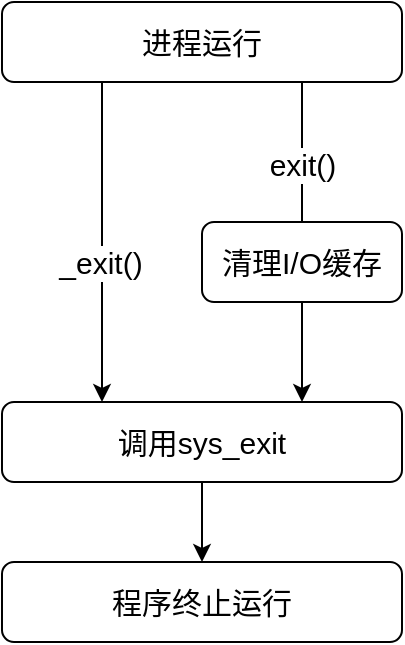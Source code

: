<mxfile version="14.6.13" type="device"><diagram id="C5RBs43oDa-KdzZeNtuy" name="Page-1"><mxGraphModel dx="1086" dy="816" grid="1" gridSize="10" guides="1" tooltips="1" connect="1" arrows="1" fold="1" page="1" pageScale="1" pageWidth="413" pageHeight="291" math="0" shadow="0"><root><mxCell id="WIyWlLk6GJQsqaUBKTNV-0"/><mxCell id="WIyWlLk6GJQsqaUBKTNV-1" parent="WIyWlLk6GJQsqaUBKTNV-0"/><mxCell id="hqzKsX4yWK8TwIk-Pk9V-0" style="rounded=0;orthogonalLoop=1;jettySize=auto;html=1;exitX=0.25;exitY=1;exitDx=0;exitDy=0;entryX=0.25;entryY=0;entryDx=0;entryDy=0;fontSize=15;" edge="1" parent="WIyWlLk6GJQsqaUBKTNV-1" source="hqzKsX4yWK8TwIk-Pk9V-3" target="hqzKsX4yWK8TwIk-Pk9V-5"><mxGeometry relative="1" as="geometry"/></mxCell><mxCell id="hqzKsX4yWK8TwIk-Pk9V-1" value="_exit()" style="edgeLabel;html=1;align=center;verticalAlign=middle;resizable=0;points=[];fontSize=15;" vertex="1" connectable="0" parent="hqzKsX4yWK8TwIk-Pk9V-0"><mxGeometry x="-0.09" y="-1" relative="1" as="geometry"><mxPoint y="17" as="offset"/></mxGeometry></mxCell><mxCell id="hqzKsX4yWK8TwIk-Pk9V-2" style="edgeStyle=orthogonalEdgeStyle;rounded=0;orthogonalLoop=1;jettySize=auto;html=1;exitX=0.5;exitY=1;exitDx=0;exitDy=0;entryX=0.75;entryY=0;entryDx=0;entryDy=0;fontSize=15;startArrow=none;" edge="1" parent="WIyWlLk6GJQsqaUBKTNV-1" source="hqzKsX4yWK8TwIk-Pk9V-7" target="hqzKsX4yWK8TwIk-Pk9V-5"><mxGeometry relative="1" as="geometry"><Array as="points"/></mxGeometry></mxCell><mxCell id="hqzKsX4yWK8TwIk-Pk9V-3" value="进程运行" style="rounded=1;whiteSpace=wrap;html=1;fontSize=15;" vertex="1" parent="WIyWlLk6GJQsqaUBKTNV-1"><mxGeometry x="40" y="40" width="200" height="40" as="geometry"/></mxCell><mxCell id="hqzKsX4yWK8TwIk-Pk9V-4" value="" style="edgeStyle=orthogonalEdgeStyle;rounded=0;orthogonalLoop=1;jettySize=auto;html=1;fontSize=15;" edge="1" parent="WIyWlLk6GJQsqaUBKTNV-1" source="hqzKsX4yWK8TwIk-Pk9V-5" target="hqzKsX4yWK8TwIk-Pk9V-6"><mxGeometry relative="1" as="geometry"/></mxCell><mxCell id="hqzKsX4yWK8TwIk-Pk9V-5" value="调用sys_exit" style="rounded=1;whiteSpace=wrap;html=1;fontSize=15;" vertex="1" parent="WIyWlLk6GJQsqaUBKTNV-1"><mxGeometry x="40" y="240" width="200" height="40" as="geometry"/></mxCell><mxCell id="hqzKsX4yWK8TwIk-Pk9V-6" value="程序终止运行" style="rounded=1;whiteSpace=wrap;html=1;fontSize=15;" vertex="1" parent="WIyWlLk6GJQsqaUBKTNV-1"><mxGeometry x="40" y="320" width="200" height="40" as="geometry"/></mxCell><mxCell id="hqzKsX4yWK8TwIk-Pk9V-7" value="&lt;span style=&quot;font-size: 15px;&quot;&gt;清理I/O缓存&lt;/span&gt;" style="rounded=1;whiteSpace=wrap;html=1;fontSize=15;" vertex="1" parent="WIyWlLk6GJQsqaUBKTNV-1"><mxGeometry x="140" y="150" width="100" height="40" as="geometry"/></mxCell><mxCell id="hqzKsX4yWK8TwIk-Pk9V-8" value="" style="edgeStyle=orthogonalEdgeStyle;rounded=0;orthogonalLoop=1;jettySize=auto;html=1;exitX=0.75;exitY=1;exitDx=0;exitDy=0;fontSize=15;endArrow=none;entryX=0.5;entryY=0;entryDx=0;entryDy=0;" edge="1" parent="WIyWlLk6GJQsqaUBKTNV-1" source="hqzKsX4yWK8TwIk-Pk9V-3" target="hqzKsX4yWK8TwIk-Pk9V-7"><mxGeometry relative="1" as="geometry"><mxPoint x="180" y="40" as="sourcePoint"/><mxPoint x="180" y="120" as="targetPoint"/></mxGeometry></mxCell><mxCell id="hqzKsX4yWK8TwIk-Pk9V-9" value="exit()" style="edgeLabel;html=1;align=center;verticalAlign=middle;resizable=0;points=[];fontSize=15;" vertex="1" connectable="0" parent="hqzKsX4yWK8TwIk-Pk9V-8"><mxGeometry x="-0.644" relative="1" as="geometry"><mxPoint y="28" as="offset"/></mxGeometry></mxCell></root></mxGraphModel></diagram></mxfile>